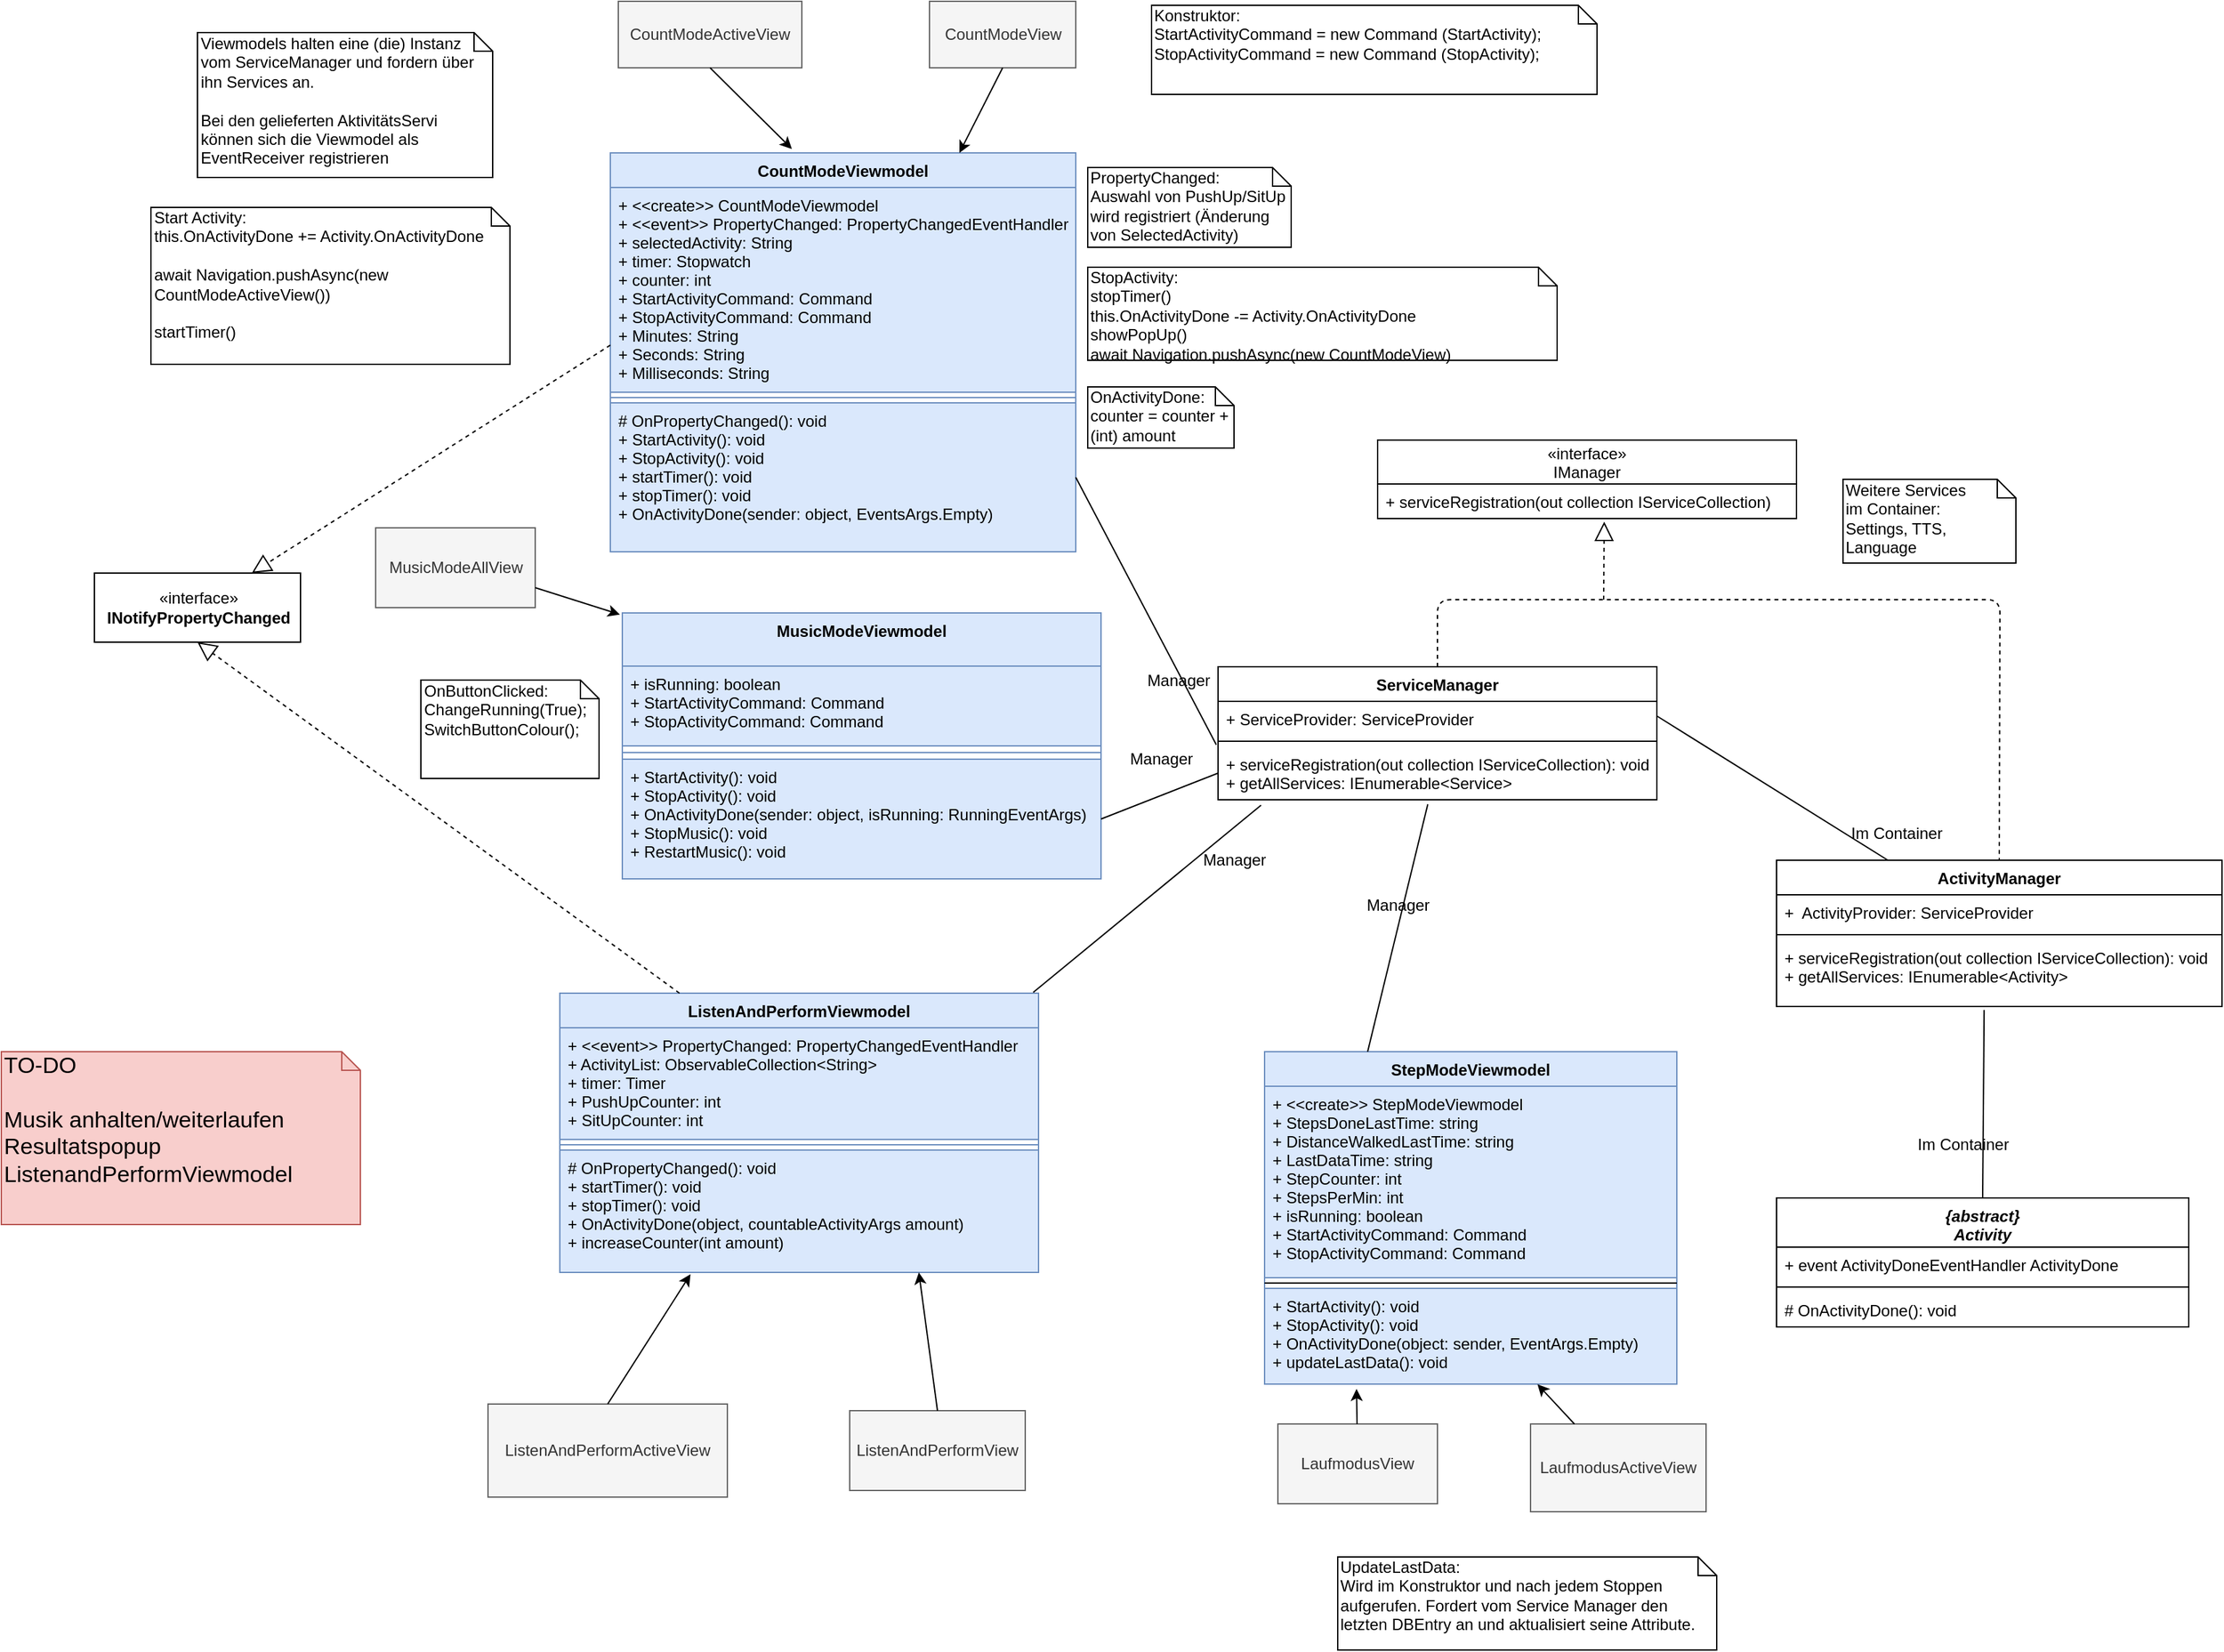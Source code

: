 <mxfile version="12.4.1" type="device" pages="1"><diagram id="o2YQhcA52Jo6fh41nkvI" name="Page-1"><mxGraphModel dx="1221" dy="645" grid="1" gridSize="10" guides="1" tooltips="1" connect="1" arrows="1" fold="1" page="1" pageScale="1" pageWidth="827" pageHeight="1169" math="0" shadow="0"><root><mxCell id="0"/><mxCell id="1" parent="0"/><mxCell id="UJqYixKBsqSY4lHeq_AK-1" value="CountModeViewmodel&#10;" style="swimlane;fontStyle=1;align=center;verticalAlign=top;childLayout=stackLayout;horizontal=1;startSize=26;horizontalStack=0;resizeParent=1;resizeParentMax=0;resizeLast=0;collapsible=1;marginBottom=0;fillColor=#dae8fc;strokeColor=#6c8ebf;" parent="1" vertex="1"><mxGeometry x="548" y="354" width="350" height="300" as="geometry"/></mxCell><mxCell id="UJqYixKBsqSY4lHeq_AK-2" value="+ &lt;&lt;create&gt;&gt; CountModeViewmodel&#10;+ &lt;&lt;event&gt;&gt; PropertyChanged: PropertyChangedEventHandler&#10;+ selectedActivity: String&#10;+ timer: Stopwatch&#10;+ counter: int&#10;+ StartActivityCommand: Command&#10;+ StopActivityCommand: Command&#10;+ Minutes: String&#10;+ Seconds: String&#10;+ Milliseconds: String" style="text;strokeColor=#6c8ebf;fillColor=#dae8fc;align=left;verticalAlign=top;spacingLeft=4;spacingRight=4;overflow=hidden;rotatable=0;points=[[0,0.5],[1,0.5]];portConstraint=eastwest;" parent="UJqYixKBsqSY4lHeq_AK-1" vertex="1"><mxGeometry y="26" width="350" height="154" as="geometry"/></mxCell><mxCell id="UJqYixKBsqSY4lHeq_AK-3" value="" style="line;strokeWidth=1;fillColor=#dae8fc;align=left;verticalAlign=middle;spacingTop=-1;spacingLeft=3;spacingRight=3;rotatable=0;labelPosition=right;points=[];portConstraint=eastwest;strokeColor=#6c8ebf;" parent="UJqYixKBsqSY4lHeq_AK-1" vertex="1"><mxGeometry y="180" width="350" height="8" as="geometry"/></mxCell><mxCell id="UJqYixKBsqSY4lHeq_AK-4" value="# OnPropertyChanged(): void&#10;+ StartActivity(): void&#10;+ StopActivity(): void&#10;+ startTimer(): void&#10;+ stopTimer(): void&#10;+ OnActivityDone(sender: object, EventsArgs.Empty)&#10;" style="text;align=left;verticalAlign=top;spacingLeft=4;spacingRight=4;overflow=hidden;rotatable=0;points=[[0,0.5],[1,0.5]];portConstraint=eastwest;fillColor=#dae8fc;strokeColor=#6c8ebf;" parent="UJqYixKBsqSY4lHeq_AK-1" vertex="1"><mxGeometry y="188" width="350" height="112" as="geometry"/></mxCell><mxCell id="UJqYixKBsqSY4lHeq_AK-5" value="CountModeView" style="html=1;fillColor=#f5f5f5;strokeColor=#666666;fontColor=#333333;" parent="1" vertex="1"><mxGeometry x="788" y="240" width="110" height="50" as="geometry"/></mxCell><mxCell id="UJqYixKBsqSY4lHeq_AK-6" value="{abstract}&#10;Activity" style="swimlane;fontStyle=3;align=center;verticalAlign=top;childLayout=stackLayout;horizontal=1;startSize=37;horizontalStack=0;resizeParent=1;resizeParentMax=0;resizeLast=0;collapsible=1;marginBottom=0;" parent="1" vertex="1"><mxGeometry x="1425" y="1140" width="310" height="97" as="geometry"/></mxCell><mxCell id="UJqYixKBsqSY4lHeq_AK-7" value="+ event ActivityDoneEventHandler ActivityDone" style="text;strokeColor=none;fillColor=none;align=left;verticalAlign=top;spacingLeft=4;spacingRight=4;overflow=hidden;rotatable=0;points=[[0,0.5],[1,0.5]];portConstraint=eastwest;" parent="UJqYixKBsqSY4lHeq_AK-6" vertex="1"><mxGeometry y="37" width="310" height="26" as="geometry"/></mxCell><mxCell id="UJqYixKBsqSY4lHeq_AK-8" value="" style="line;strokeWidth=1;fillColor=none;align=left;verticalAlign=middle;spacingTop=-1;spacingLeft=3;spacingRight=3;rotatable=0;labelPosition=right;points=[];portConstraint=eastwest;" parent="UJqYixKBsqSY4lHeq_AK-6" vertex="1"><mxGeometry y="63" width="310" height="8" as="geometry"/></mxCell><mxCell id="UJqYixKBsqSY4lHeq_AK-9" value="# OnActivityDone(): void" style="text;strokeColor=none;fillColor=none;align=left;verticalAlign=top;spacingLeft=4;spacingRight=4;overflow=hidden;rotatable=0;points=[[0,0.5],[1,0.5]];portConstraint=eastwest;" parent="UJqYixKBsqSY4lHeq_AK-6" vertex="1"><mxGeometry y="71" width="310" height="26" as="geometry"/></mxCell><mxCell id="UJqYixKBsqSY4lHeq_AK-10" value="«interface»&lt;br&gt;&lt;b&gt;INotifyPropertyChanged&lt;/b&gt;" style="html=1;" parent="1" vertex="1"><mxGeometry x="160" y="670" width="155" height="52" as="geometry"/></mxCell><mxCell id="UJqYixKBsqSY4lHeq_AK-11" value="" style="endArrow=block;dashed=1;endFill=0;endSize=12;html=1;exitX=0;exitY=0.77;exitDx=0;exitDy=0;exitPerimeter=0;" parent="1" source="UJqYixKBsqSY4lHeq_AK-2" target="UJqYixKBsqSY4lHeq_AK-10" edge="1"><mxGeometry width="160" relative="1" as="geometry"><mxPoint x="702.95" y="717.87" as="sourcePoint"/><mxPoint x="703.5" y="632" as="targetPoint"/><Array as="points"/></mxGeometry></mxCell><mxCell id="UJqYixKBsqSY4lHeq_AK-12" value="" style="endArrow=classic;html=1;entryX=0.75;entryY=0;entryDx=0;entryDy=0;exitX=0.5;exitY=1;exitDx=0;exitDy=0;" parent="1" source="UJqYixKBsqSY4lHeq_AK-5" target="UJqYixKBsqSY4lHeq_AK-1" edge="1"><mxGeometry width="50" height="50" relative="1" as="geometry"><mxPoint x="425" y="780" as="sourcePoint"/><mxPoint x="485" y="826" as="targetPoint"/></mxGeometry></mxCell><mxCell id="UJqYixKBsqSY4lHeq_AK-13" value="PropertyChanged:&lt;br&gt;Auswahl von PushUp/SitUp wird registriert (Änderung von SelectedActivity)" style="shape=note;whiteSpace=wrap;html=1;size=14;verticalAlign=top;align=left;spacingTop=-6;" parent="1" vertex="1"><mxGeometry x="907" y="365" width="153" height="60" as="geometry"/></mxCell><mxCell id="UJqYixKBsqSY4lHeq_AK-15" value="Start Activity:&lt;br&gt;this.OnActivityDone += Activity.OnActivityDone&lt;br&gt;&lt;br&gt;await Navigation.pushAsync(new CountModeActiveView())&lt;br&gt;&lt;br&gt;startTimer()" style="shape=note;whiteSpace=wrap;html=1;size=14;verticalAlign=top;align=left;spacingTop=-6;" parent="1" vertex="1"><mxGeometry x="202.5" y="395" width="270" height="118" as="geometry"/></mxCell><mxCell id="UJqYixKBsqSY4lHeq_AK-16" value="OnActivityDone:&lt;br&gt;counter = counter + (int) amount" style="shape=note;whiteSpace=wrap;html=1;size=14;verticalAlign=top;align=left;spacingTop=-6;" parent="1" vertex="1"><mxGeometry x="907" y="530" width="110" height="46" as="geometry"/></mxCell><mxCell id="UJqYixKBsqSY4lHeq_AK-17" value="" style="endArrow=none;html=1;entryX=-0.004;entryY=-0.035;entryDx=0;entryDy=0;entryPerimeter=0;exitX=1;exitY=0.5;exitDx=0;exitDy=0;" parent="1" source="UJqYixKBsqSY4lHeq_AK-4" target="UJqYixKBsqSY4lHeq_AK-21" edge="1"><mxGeometry width="50" height="50" relative="1" as="geometry"><mxPoint x="887" y="799" as="sourcePoint"/><mxPoint x="945" y="760" as="targetPoint"/></mxGeometry></mxCell><mxCell id="UJqYixKBsqSY4lHeq_AK-18" value="ServiceManager" style="swimlane;fontStyle=1;align=center;verticalAlign=top;childLayout=stackLayout;horizontal=1;startSize=26;horizontalStack=0;resizeParent=1;resizeParentMax=0;resizeLast=0;collapsible=1;marginBottom=0;strokeWidth=1;fontSize=12;" parent="1" vertex="1"><mxGeometry x="1005" y="740.5" width="330" height="100" as="geometry"/></mxCell><mxCell id="UJqYixKBsqSY4lHeq_AK-19" value="+ ServiceProvider: ServiceProvider" style="text;strokeColor=none;fillColor=none;align=left;verticalAlign=top;spacingLeft=4;spacingRight=4;overflow=hidden;rotatable=0;points=[[0,0.5],[1,0.5]];portConstraint=eastwest;" parent="UJqYixKBsqSY4lHeq_AK-18" vertex="1"><mxGeometry y="26" width="330" height="26" as="geometry"/></mxCell><mxCell id="UJqYixKBsqSY4lHeq_AK-20" value="" style="line;strokeWidth=1;fillColor=none;align=left;verticalAlign=middle;spacingTop=-1;spacingLeft=3;spacingRight=3;rotatable=0;labelPosition=right;points=[];portConstraint=eastwest;" parent="UJqYixKBsqSY4lHeq_AK-18" vertex="1"><mxGeometry y="52" width="330" height="8" as="geometry"/></mxCell><mxCell id="UJqYixKBsqSY4lHeq_AK-21" value="+ serviceRegistration(out collection IServiceCollection): void&#10;+ getAllServices: IEnumerable&lt;Service&gt;" style="text;strokeColor=none;fillColor=none;align=left;verticalAlign=top;spacingLeft=4;spacingRight=4;overflow=hidden;rotatable=0;points=[[0,0.5],[1,0.5]];portConstraint=eastwest;" parent="UJqYixKBsqSY4lHeq_AK-18" vertex="1"><mxGeometry y="60" width="330" height="40" as="geometry"/></mxCell><mxCell id="UJqYixKBsqSY4lHeq_AK-22" value="" style="endArrow=block;dashed=1;endFill=0;endSize=12;html=1;entryX=0.541;entryY=1.092;entryDx=0;entryDy=0;entryPerimeter=0;" parent="1" target="UJqYixKBsqSY4lHeq_AK-24" edge="1"><mxGeometry width="160" relative="1" as="geometry"><mxPoint x="1295" y="690" as="sourcePoint"/><mxPoint x="1355" y="640" as="targetPoint"/><Array as="points"/></mxGeometry></mxCell><mxCell id="UJqYixKBsqSY4lHeq_AK-23" value="«interface»&#10;IManager" style="swimlane;fontStyle=0;childLayout=stackLayout;horizontal=1;startSize=33;fillColor=none;horizontalStack=0;resizeParent=1;resizeParentMax=0;resizeLast=0;collapsible=1;marginBottom=0;" parent="1" vertex="1"><mxGeometry x="1125" y="570" width="315" height="59" as="geometry"/></mxCell><mxCell id="UJqYixKBsqSY4lHeq_AK-24" value="+ serviceRegistration(out collection IServiceCollection)" style="text;strokeColor=none;fillColor=none;align=left;verticalAlign=top;spacingLeft=4;spacingRight=4;overflow=hidden;rotatable=0;points=[[0,0.5],[1,0.5]];portConstraint=eastwest;" parent="UJqYixKBsqSY4lHeq_AK-23" vertex="1"><mxGeometry y="33" width="315" height="26" as="geometry"/></mxCell><mxCell id="UJqYixKBsqSY4lHeq_AK-25" value="Manager" style="text;html=1;align=center;verticalAlign=middle;resizable=0;points=[];;autosize=1;" parent="1" vertex="1"><mxGeometry x="945" y="740.5" width="60" height="20" as="geometry"/></mxCell><mxCell id="UJqYixKBsqSY4lHeq_AK-26" value="ActivityManager" style="swimlane;fontStyle=1;align=center;verticalAlign=top;childLayout=stackLayout;horizontal=1;startSize=26;horizontalStack=0;resizeParent=1;resizeParentMax=0;resizeLast=0;collapsible=1;marginBottom=0;" parent="1" vertex="1"><mxGeometry x="1425" y="886" width="335" height="110" as="geometry"/></mxCell><mxCell id="UJqYixKBsqSY4lHeq_AK-27" value="+  ActivityProvider: ServiceProvider" style="text;strokeColor=none;fillColor=none;align=left;verticalAlign=top;spacingLeft=4;spacingRight=4;overflow=hidden;rotatable=0;points=[[0,0.5],[1,0.5]];portConstraint=eastwest;" parent="UJqYixKBsqSY4lHeq_AK-26" vertex="1"><mxGeometry y="26" width="335" height="26" as="geometry"/></mxCell><mxCell id="UJqYixKBsqSY4lHeq_AK-28" value="" style="line;strokeWidth=1;fillColor=none;align=left;verticalAlign=middle;spacingTop=-1;spacingLeft=3;spacingRight=3;rotatable=0;labelPosition=right;points=[];portConstraint=eastwest;" parent="UJqYixKBsqSY4lHeq_AK-26" vertex="1"><mxGeometry y="52" width="335" height="8" as="geometry"/></mxCell><mxCell id="UJqYixKBsqSY4lHeq_AK-29" value="+ serviceRegistration(out collection IServiceCollection): void&#10;+ getAllServices: IEnumerable&lt;Activity&gt;" style="text;strokeColor=none;fillColor=none;align=left;verticalAlign=top;spacingLeft=4;spacingRight=4;overflow=hidden;rotatable=0;points=[[0,0.5],[1,0.5]];portConstraint=eastwest;" parent="UJqYixKBsqSY4lHeq_AK-26" vertex="1"><mxGeometry y="60" width="335" height="50" as="geometry"/></mxCell><mxCell id="UJqYixKBsqSY4lHeq_AK-30" value="" style="endArrow=none;dashed=1;html=1;exitX=0.5;exitY=0;exitDx=0;exitDy=0;entryX=0.5;entryY=0;entryDx=0;entryDy=0;" parent="1" source="UJqYixKBsqSY4lHeq_AK-18" target="UJqYixKBsqSY4lHeq_AK-26" edge="1"><mxGeometry width="50" height="50" relative="1" as="geometry"><mxPoint x="1155" y="710" as="sourcePoint"/><mxPoint x="1205" y="660" as="targetPoint"/><Array as="points"><mxPoint x="1170" y="690"/><mxPoint x="1593" y="690"/></Array></mxGeometry></mxCell><mxCell id="UJqYixKBsqSY4lHeq_AK-31" value="" style="endArrow=none;html=1;entryX=0.25;entryY=0;entryDx=0;entryDy=0;exitX=1;exitY=0.5;exitDx=0;exitDy=0;" parent="1" target="UJqYixKBsqSY4lHeq_AK-26" edge="1"><mxGeometry width="50" height="50" relative="1" as="geometry"><mxPoint x="1335" y="777.5" as="sourcePoint"/><mxPoint x="1415" y="866" as="targetPoint"/></mxGeometry></mxCell><mxCell id="UJqYixKBsqSY4lHeq_AK-32" value="Im Container" style="text;html=1;align=center;verticalAlign=middle;resizable=0;points=[];;autosize=1;" parent="1" vertex="1"><mxGeometry x="1475" y="856" width="80" height="20" as="geometry"/></mxCell><mxCell id="UJqYixKBsqSY4lHeq_AK-33" value="Weitere Services &lt;br&gt;im Container:&amp;nbsp;&lt;br&gt;Settings, TTS, Language" style="shape=note;whiteSpace=wrap;html=1;size=14;verticalAlign=top;align=left;spacingTop=-6;" parent="1" vertex="1"><mxGeometry x="1475" y="599.5" width="130" height="63" as="geometry"/></mxCell><mxCell id="UJqYixKBsqSY4lHeq_AK-34" value="" style="endArrow=none;html=1;entryX=0.466;entryY=1.052;entryDx=0;entryDy=0;entryPerimeter=0;exitX=0.5;exitY=0;exitDx=0;exitDy=0;" parent="1" source="UJqYixKBsqSY4lHeq_AK-6" target="UJqYixKBsqSY4lHeq_AK-29" edge="1"><mxGeometry width="50" height="50" relative="1" as="geometry"><mxPoint x="1185" y="1050" as="sourcePoint"/><mxPoint x="1275" y="960" as="targetPoint"/></mxGeometry></mxCell><mxCell id="UJqYixKBsqSY4lHeq_AK-35" value="Im Container" style="text;html=1;align=center;verticalAlign=middle;resizable=0;points=[];;autosize=1;" parent="1" vertex="1"><mxGeometry x="1525" y="1090" width="80" height="20" as="geometry"/></mxCell><mxCell id="UJqYixKBsqSY4lHeq_AK-36" value="Viewmodels halten eine (die) Instanz vom ServiceManager und fordern über ihn Services an.&lt;br&gt;&lt;br&gt;Bei den gelieferten AktivitätsServi können sich die Viewmodel als EventReceiver registrieren" style="shape=note;whiteSpace=wrap;html=1;size=14;verticalAlign=top;align=left;spacingTop=-6;" parent="1" vertex="1"><mxGeometry x="237.5" y="263.5" width="222" height="109" as="geometry"/></mxCell><mxCell id="UJqYixKBsqSY4lHeq_AK-37" value="MusicModeViewmodel" style="swimlane;fontStyle=1;align=center;verticalAlign=top;childLayout=stackLayout;horizontal=1;startSize=40;horizontalStack=0;resizeParent=1;resizeParentMax=0;resizeLast=0;collapsible=1;marginBottom=0;fillColor=#dae8fc;strokeColor=#6c8ebf;" parent="1" vertex="1"><mxGeometry x="557" y="700" width="360" height="200" as="geometry"/></mxCell><mxCell id="UJqYixKBsqSY4lHeq_AK-38" value="+ isRunning: boolean&#10;+ StartActivityCommand: Command&#10;+ StopActivityCommand: Command&#10;" style="text;strokeColor=#6c8ebf;fillColor=#dae8fc;align=left;verticalAlign=top;spacingLeft=4;spacingRight=4;overflow=hidden;rotatable=0;points=[[0,0.5],[1,0.5]];portConstraint=eastwest;" parent="UJqYixKBsqSY4lHeq_AK-37" vertex="1"><mxGeometry y="40" width="360" height="60" as="geometry"/></mxCell><mxCell id="UJqYixKBsqSY4lHeq_AK-39" value="" style="line;strokeWidth=1;fillColor=#dae8fc;align=left;verticalAlign=middle;spacingTop=-1;spacingLeft=3;spacingRight=3;rotatable=0;labelPosition=right;points=[];portConstraint=eastwest;strokeColor=#6c8ebf;" parent="UJqYixKBsqSY4lHeq_AK-37" vertex="1"><mxGeometry y="100" width="360" height="10" as="geometry"/></mxCell><mxCell id="UJqYixKBsqSY4lHeq_AK-40" value="+ StartActivity(): void&#10;+ StopActivity(): void&#10;+ OnActivityDone(sender: object, isRunning: RunningEventArgs)&#10;+ StopMusic(): void&#10;+ RestartMusic(): void" style="text;strokeColor=#6c8ebf;fillColor=#dae8fc;align=left;verticalAlign=top;spacingLeft=4;spacingRight=4;overflow=hidden;rotatable=0;points=[[0,0.5],[1,0.5]];portConstraint=eastwest;" parent="UJqYixKBsqSY4lHeq_AK-37" vertex="1"><mxGeometry y="110" width="360" height="90" as="geometry"/></mxCell><mxCell id="UJqYixKBsqSY4lHeq_AK-41" value="StepModeViewmodel" style="swimlane;fontStyle=1;align=center;verticalAlign=top;childLayout=stackLayout;horizontal=1;startSize=26;horizontalStack=0;resizeParent=1;resizeParentMax=0;resizeLast=0;collapsible=1;marginBottom=0;fillColor=#dae8fc;strokeColor=#6c8ebf;" parent="1" vertex="1"><mxGeometry x="1040" y="1030" width="310" height="250" as="geometry"/></mxCell><mxCell id="UJqYixKBsqSY4lHeq_AK-42" value="+ &lt;&lt;create&gt;&gt; StepModeViewmodel&#10;+ StepsDoneLastTime: string&#10;+ DistanceWalkedLastTime: string&#10;+ LastDataTime: string&#10;+ StepCounter: int&#10;+ StepsPerMin: int&#10;+ isRunning: boolean&#10;+ StartActivityCommand: Command&#10;+ StopActivityCommand: Command" style="text;strokeColor=#6c8ebf;fillColor=#dae8fc;align=left;verticalAlign=top;spacingLeft=4;spacingRight=4;overflow=hidden;rotatable=0;points=[[0,0.5],[1,0.5]];portConstraint=eastwest;" parent="UJqYixKBsqSY4lHeq_AK-41" vertex="1"><mxGeometry y="26" width="310" height="144" as="geometry"/></mxCell><mxCell id="UJqYixKBsqSY4lHeq_AK-43" value="" style="line;strokeWidth=1;fillColor=none;align=left;verticalAlign=middle;spacingTop=-1;spacingLeft=3;spacingRight=3;rotatable=0;labelPosition=right;points=[];portConstraint=eastwest;" parent="UJqYixKBsqSY4lHeq_AK-41" vertex="1"><mxGeometry y="170" width="310" height="8" as="geometry"/></mxCell><mxCell id="UJqYixKBsqSY4lHeq_AK-44" value="+ StartActivity(): void&#10;+ StopActivity(): void&#10;+ OnActivityDone(object: sender, EventArgs.Empty)&#10;+ updateLastData(): void&#10;" style="text;strokeColor=#6c8ebf;fillColor=#dae8fc;align=left;verticalAlign=top;spacingLeft=4;spacingRight=4;overflow=hidden;rotatable=0;points=[[0,0.5],[1,0.5]];portConstraint=eastwest;" parent="UJqYixKBsqSY4lHeq_AK-41" vertex="1"><mxGeometry y="178" width="310" height="72" as="geometry"/></mxCell><mxCell id="UJqYixKBsqSY4lHeq_AK-45" value="ListenAndPerformViewmodel" style="swimlane;fontStyle=1;align=center;verticalAlign=top;childLayout=stackLayout;horizontal=1;startSize=26;horizontalStack=0;resizeParent=1;resizeParentMax=0;resizeLast=0;collapsible=1;marginBottom=0;fillColor=#dae8fc;strokeColor=#6c8ebf;" parent="1" vertex="1"><mxGeometry x="510" y="986" width="360" height="210" as="geometry"/></mxCell><mxCell id="UJqYixKBsqSY4lHeq_AK-46" value="+ &lt;&lt;event&gt;&gt; PropertyChanged: PropertyChangedEventHandler&#10;+ ActivityList: ObservableCollection&lt;String&gt;&#10;+ timer: Timer&#10;+ PushUpCounter: int&#10;+ SitUpCounter: int&#10;" style="text;strokeColor=#6c8ebf;fillColor=#dae8fc;align=left;verticalAlign=top;spacingLeft=4;spacingRight=4;overflow=hidden;rotatable=0;points=[[0,0.5],[1,0.5]];portConstraint=eastwest;" parent="UJqYixKBsqSY4lHeq_AK-45" vertex="1"><mxGeometry y="26" width="360" height="84" as="geometry"/></mxCell><mxCell id="UJqYixKBsqSY4lHeq_AK-47" value="" style="line;strokeWidth=1;fillColor=#dae8fc;align=left;verticalAlign=middle;spacingTop=-1;spacingLeft=3;spacingRight=3;rotatable=0;labelPosition=right;points=[];portConstraint=eastwest;strokeColor=#6c8ebf;" parent="UJqYixKBsqSY4lHeq_AK-45" vertex="1"><mxGeometry y="110" width="360" height="8" as="geometry"/></mxCell><mxCell id="UJqYixKBsqSY4lHeq_AK-48" value="# OnPropertyChanged(): void&#10;+ startTimer(): void&#10;+ stopTimer(): void&#10;+ OnActivityDone(object, countableActivityArgs amount)&#10;+ increaseCounter(int amount)" style="text;strokeColor=#6c8ebf;fillColor=#dae8fc;align=left;verticalAlign=top;spacingLeft=4;spacingRight=4;overflow=hidden;rotatable=0;points=[[0,0.5],[1,0.5]];portConstraint=eastwest;" parent="UJqYixKBsqSY4lHeq_AK-45" vertex="1"><mxGeometry y="118" width="360" height="92" as="geometry"/></mxCell><mxCell id="UJqYixKBsqSY4lHeq_AK-62" value="CountModeActiveView" style="rounded=0;whiteSpace=wrap;html=1;fillColor=#f5f5f5;strokeColor=#666666;fontColor=#333333;" parent="1" vertex="1"><mxGeometry x="554" y="240" width="138" height="50" as="geometry"/></mxCell><mxCell id="UJqYixKBsqSY4lHeq_AK-63" value="" style="endArrow=classic;html=1;entryX=0.39;entryY=-0.01;entryDx=0;entryDy=0;exitX=0.5;exitY=1;exitDx=0;exitDy=0;entryPerimeter=0;" parent="1" source="UJqYixKBsqSY4lHeq_AK-62" target="UJqYixKBsqSY4lHeq_AK-1" edge="1"><mxGeometry width="50" height="50" relative="1" as="geometry"><mxPoint x="575" y="495.5" as="sourcePoint"/><mxPoint x="625" y="445.5" as="targetPoint"/></mxGeometry></mxCell><mxCell id="UJqYixKBsqSY4lHeq_AK-68" value="StopActivity:&lt;br&gt;stopTimer()&lt;br&gt;this.OnActivityDone -= Activity.OnActivityDone&lt;br&gt;showPopUp()&lt;br&gt;await Navigation.pushAsync(new CountModeView)" style="shape=note;whiteSpace=wrap;html=1;size=14;verticalAlign=top;align=left;spacingTop=-6;" parent="1" vertex="1"><mxGeometry x="907" y="440" width="353" height="70" as="geometry"/></mxCell><mxCell id="UJqYixKBsqSY4lHeq_AK-69" value="" style="endArrow=none;html=1;entryX=0;entryY=0.5;entryDx=0;entryDy=0;exitX=1;exitY=0.5;exitDx=0;exitDy=0;" parent="1" source="UJqYixKBsqSY4lHeq_AK-40" target="UJqYixKBsqSY4lHeq_AK-21" edge="1"><mxGeometry width="50" height="50" relative="1" as="geometry"><mxPoint x="865" y="848" as="sourcePoint"/><mxPoint x="915" y="798" as="targetPoint"/></mxGeometry></mxCell><mxCell id="UJqYixKBsqSY4lHeq_AK-70" value="Manager" style="text;html=1;align=center;verticalAlign=middle;resizable=0;points=[];;autosize=1;" parent="1" vertex="1"><mxGeometry x="932" y="800" width="60" height="20" as="geometry"/></mxCell><mxCell id="UJqYixKBsqSY4lHeq_AK-71" value="MusicModeAllView" style="rounded=0;whiteSpace=wrap;html=1;fillColor=#f5f5f5;strokeColor=#666666;fontColor=#333333;" parent="1" vertex="1"><mxGeometry x="371.5" y="636" width="120" height="60" as="geometry"/></mxCell><mxCell id="UJqYixKBsqSY4lHeq_AK-72" value="" style="endArrow=classic;html=1;entryX=-0.005;entryY=0.006;entryDx=0;entryDy=0;exitX=1;exitY=0.75;exitDx=0;exitDy=0;entryPerimeter=0;" parent="1" source="UJqYixKBsqSY4lHeq_AK-71" target="UJqYixKBsqSY4lHeq_AK-37" edge="1"><mxGeometry width="50" height="50" relative="1" as="geometry"><mxPoint x="472.5" y="1009" as="sourcePoint"/><mxPoint x="522.5" y="959" as="targetPoint"/></mxGeometry></mxCell><mxCell id="UJqYixKBsqSY4lHeq_AK-73" value="" style="endArrow=none;html=1;entryX=0.478;entryY=1.083;entryDx=0;entryDy=0;entryPerimeter=0;exitX=0.25;exitY=0;exitDx=0;exitDy=0;" parent="1" source="UJqYixKBsqSY4lHeq_AK-41" target="UJqYixKBsqSY4lHeq_AK-21" edge="1"><mxGeometry width="50" height="50" relative="1" as="geometry"><mxPoint x="898" y="1049.5" as="sourcePoint"/><mxPoint x="948" y="999.5" as="targetPoint"/></mxGeometry></mxCell><mxCell id="UJqYixKBsqSY4lHeq_AK-76" value="Manager" style="text;html=1;align=center;verticalAlign=middle;resizable=0;points=[];;autosize=1;" parent="1" vertex="1"><mxGeometry x="1110" y="910" width="60" height="20" as="geometry"/></mxCell><mxCell id="UJqYixKBsqSY4lHeq_AK-77" value="" style="endArrow=block;dashed=1;endFill=0;endSize=12;html=1;entryX=0.5;entryY=1;entryDx=0;entryDy=0;exitX=0.25;exitY=0;exitDx=0;exitDy=0;" parent="1" source="UJqYixKBsqSY4lHeq_AK-45" target="UJqYixKBsqSY4lHeq_AK-10" edge="1"><mxGeometry width="160" relative="1" as="geometry"><mxPoint x="205" y="910" as="sourcePoint"/><mxPoint x="365" y="910" as="targetPoint"/></mxGeometry></mxCell><mxCell id="UJqYixKBsqSY4lHeq_AK-81" value="LaufmodusView" style="rounded=0;whiteSpace=wrap;html=1;fillColor=#f5f5f5;strokeColor=#666666;fontColor=#333333;" parent="1" vertex="1"><mxGeometry x="1050" y="1310" width="120" height="60" as="geometry"/></mxCell><mxCell id="UJqYixKBsqSY4lHeq_AK-82" value="" style="endArrow=classic;html=1;entryX=0.223;entryY=1.051;entryDx=0;entryDy=0;entryPerimeter=0;" parent="1" source="UJqYixKBsqSY4lHeq_AK-81" target="UJqYixKBsqSY4lHeq_AK-44" edge="1"><mxGeometry width="50" height="50" relative="1" as="geometry"><mxPoint x="635.5" y="1304" as="sourcePoint"/><mxPoint x="602" y="940" as="targetPoint"/></mxGeometry></mxCell><mxCell id="UJqYixKBsqSY4lHeq_AK-83" value="LaufmodusActiveView" style="rounded=0;whiteSpace=wrap;html=1;fillColor=#f5f5f5;strokeColor=#666666;fontColor=#333333;" parent="1" vertex="1"><mxGeometry x="1240" y="1310" width="132" height="66" as="geometry"/></mxCell><mxCell id="UJqYixKBsqSY4lHeq_AK-84" value="" style="endArrow=classic;html=1;exitX=0.25;exitY=0;exitDx=0;exitDy=0;entryX=0.662;entryY=1.002;entryDx=0;entryDy=0;entryPerimeter=0;" parent="1" source="UJqYixKBsqSY4lHeq_AK-83" target="UJqYixKBsqSY4lHeq_AK-44" edge="1"><mxGeometry width="50" height="50" relative="1" as="geometry"><mxPoint x="510" y="1400" as="sourcePoint"/><mxPoint x="600" y="1060" as="targetPoint"/></mxGeometry></mxCell><mxCell id="UJqYixKBsqSY4lHeq_AK-87" value="OnButtonClicked:&lt;br&gt;ChangeRunning(True);&lt;br&gt;SwitchButtonColour();" style="shape=note;whiteSpace=wrap;html=1;size=14;verticalAlign=top;align=left;spacingTop=-6;" parent="1" vertex="1"><mxGeometry x="405.5" y="750.5" width="134" height="74" as="geometry"/></mxCell><mxCell id="UJqYixKBsqSY4lHeq_AK-94" value="" style="endArrow=none;html=1;entryX=0.098;entryY=1.103;entryDx=0;entryDy=0;entryPerimeter=0;exitX=0.989;exitY=-0.003;exitDx=0;exitDy=0;exitPerimeter=0;" parent="1" source="UJqYixKBsqSY4lHeq_AK-45" target="UJqYixKBsqSY4lHeq_AK-21" edge="1"><mxGeometry width="50" height="50" relative="1" as="geometry"><mxPoint x="912" y="990" as="sourcePoint"/><mxPoint x="962" y="940" as="targetPoint"/></mxGeometry></mxCell><mxCell id="UJqYixKBsqSY4lHeq_AK-95" value="Manager" style="text;html=1;align=center;verticalAlign=middle;resizable=0;points=[];;autosize=1;" parent="1" vertex="1"><mxGeometry x="987" y="876" width="60" height="20" as="geometry"/></mxCell><mxCell id="UJqYixKBsqSY4lHeq_AK-96" value="ListenAndPerformActiveView" style="rounded=0;whiteSpace=wrap;html=1;fillColor=#f5f5f5;strokeColor=#666666;fontColor=#333333;" parent="1" vertex="1"><mxGeometry x="456" y="1295" width="180" height="70" as="geometry"/></mxCell><mxCell id="UJqYixKBsqSY4lHeq_AK-97" value="ListenAndPerformView" style="rounded=0;whiteSpace=wrap;html=1;fillColor=#f5f5f5;strokeColor=#666666;fontColor=#333333;" parent="1" vertex="1"><mxGeometry x="728" y="1300" width="132" height="60" as="geometry"/></mxCell><mxCell id="UJqYixKBsqSY4lHeq_AK-99" value="" style="endArrow=classic;html=1;entryX=0.75;entryY=1;entryDx=0;entryDy=0;exitX=0.5;exitY=0;exitDx=0;exitDy=0;" parent="1" source="UJqYixKBsqSY4lHeq_AK-97" target="UJqYixKBsqSY4lHeq_AK-45" edge="1"><mxGeometry width="50" height="50" relative="1" as="geometry"><mxPoint x="744" y="1280" as="sourcePoint"/><mxPoint x="794" y="1230" as="targetPoint"/></mxGeometry></mxCell><mxCell id="UJqYixKBsqSY4lHeq_AK-100" value="" style="endArrow=classic;html=1;entryX=0.273;entryY=1.015;entryDx=0;entryDy=0;entryPerimeter=0;exitX=0.5;exitY=0;exitDx=0;exitDy=0;" parent="1" source="UJqYixKBsqSY4lHeq_AK-96" target="UJqYixKBsqSY4lHeq_AK-48" edge="1"><mxGeometry width="50" height="50" relative="1" as="geometry"><mxPoint x="539.5" y="1280" as="sourcePoint"/><mxPoint x="589.5" y="1230" as="targetPoint"/></mxGeometry></mxCell><mxCell id="CEk_H-Fh6N0lQ9rN9_K6-2" value="Konstruktor:&lt;br&gt;StartActivityCommand = new Command (StartActivity);&lt;br&gt;StopActivityCommand = new Command (StopActivity);" style="shape=note;whiteSpace=wrap;html=1;size=14;verticalAlign=top;align=left;spacingTop=-6;" vertex="1" parent="1"><mxGeometry x="955" y="243" width="335" height="67" as="geometry"/></mxCell><mxCell id="CEk_H-Fh6N0lQ9rN9_K6-5" value="UpdateLastData:&lt;br&gt;Wird im Konstruktor und nach jedem Stoppen aufgerufen. Fordert vom Service Manager den letzten DBEntry an und aktualisiert seine Attribute." style="shape=note;whiteSpace=wrap;html=1;size=14;verticalAlign=top;align=left;spacingTop=-6;" vertex="1" parent="1"><mxGeometry x="1095" y="1410" width="285" height="70" as="geometry"/></mxCell><mxCell id="CEk_H-Fh6N0lQ9rN9_K6-8" value="&lt;font style=&quot;font-size: 17px&quot;&gt;TO-DO&lt;br&gt;&lt;br&gt;Musik anhalten/weiterlaufen&lt;br&gt;Resultatspopup&lt;br&gt;ListenandPerformViewmodel&lt;/font&gt;" style="shape=note;whiteSpace=wrap;html=1;size=14;verticalAlign=top;align=left;spacingTop=-6;fillColor=#f8cecc;strokeColor=#b85450;" vertex="1" parent="1"><mxGeometry x="90" y="1030" width="270" height="130" as="geometry"/></mxCell></root></mxGraphModel></diagram></mxfile>